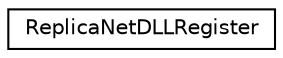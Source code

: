 digraph "Graphical Class Hierarchy"
{
  edge [fontname="Helvetica",fontsize="10",labelfontname="Helvetica",labelfontsize="10"];
  node [fontname="Helvetica",fontsize="10",shape=record];
  rankdir="LR";
  Node1 [label="ReplicaNetDLLRegister",height=0.2,width=0.4,color="black", fillcolor="white", style="filled",URL="$classRNReplicaNet_1_1ReplicaNetDLLRegister.html"];
}
